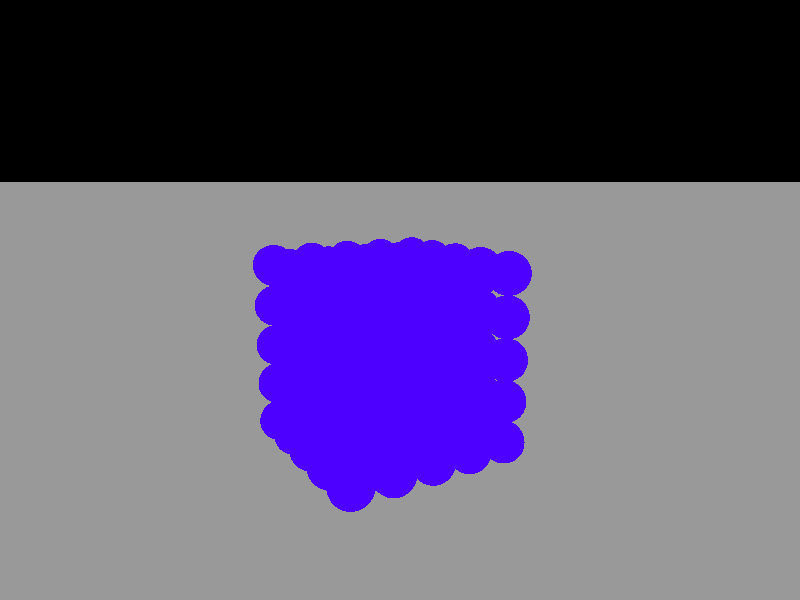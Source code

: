//--decares----------------------------------

#declare countX = 0;
#declare countY = 0;
#declare countZ = 0;

//--objects----------------------------------

//generates cube of spheres
#while (countZ < 5)
  #while (countY < 5)
    #while (countX < 5)
      sphere {
        <countX, countY, countZ>, .5
        pigment {
          colour rgb <.3, 0, 1>
        }
        finish {
          reflection .4
        }
      }
      #declare countX = countX + 1;
    #end
    #declare countX = 0;
    #declare countY = countY + 1;
  #end
  #declare countY = 0;
  #declare countZ = countZ + 1;
#end
plane {
  y, -.5
  pigment {
    colour rgb <.6, .6, .6>
  }
  finish {
    reflection .7
  }
}

//--lights-----------------------------------

// create a regular point light source
light_source {
  0*x                  // light's position (translated below)
  color rgb <1,1,1>    // light's color
  translate <-20, 20, -20>
}

//--camera-----------------------------------

// perspective (default) camera
camera {
  location  <-5, 6, -10>
  look_at   <3, 3, 3>
  right     x*image_width/image_height
}
